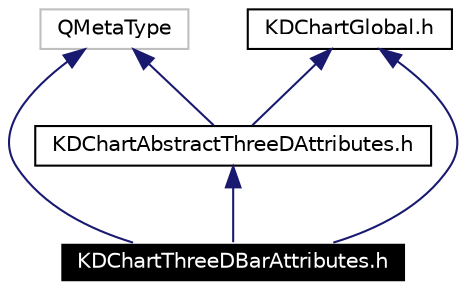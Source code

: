 digraph G
{
  edge [fontname="Helvetica",fontsize=10,labelfontname="Helvetica",labelfontsize=10];
  node [fontname="Helvetica",fontsize=10,shape=record];
  Node3145 [label="KDChartThreeDBarAttributes.h",height=0.2,width=0.4,color="white", fillcolor="black", style="filled" fontcolor="white"];
  Node3146 -> Node3145 [dir=back,color="midnightblue",fontsize=10,style="solid",fontname="Helvetica"];
  Node3146 [label="QMetaType",height=0.2,width=0.4,color="grey75"];
  Node3147 -> Node3145 [dir=back,color="midnightblue",fontsize=10,style="solid",fontname="Helvetica"];
  Node3147 [label="KDChartAbstractThreeDAttributes.h",height=0.2,width=0.4,color="black",URL="$_k_d_chart_abstract_three_d_attributes_8h.html"];
  Node3146 -> Node3147 [dir=back,color="midnightblue",fontsize=10,style="solid",fontname="Helvetica"];
  Node3148 -> Node3147 [dir=back,color="midnightblue",fontsize=10,style="solid",fontname="Helvetica"];
  Node3148 [label="KDChartGlobal.h",height=0.2,width=0.4,color="black",URL="$_k_d_chart_global_8h.html"];
  Node3148 -> Node3145 [dir=back,color="midnightblue",fontsize=10,style="solid",fontname="Helvetica"];
}
